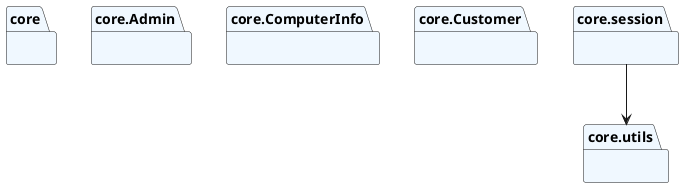 @startuml packages
set namespaceSeparator none
package "core" as core #aliceblue {
}
package "core.Admin" as core.Admin #aliceblue {
}
package "core.ComputerInfo" as core.ComputerInfo #aliceblue {
}
package "core.Customer" as core.Customer #aliceblue {
}
package "core.session" as core.session #aliceblue {
}
package "core.utils" as core.utils #aliceblue {
}
core.session --> core.utils
@enduml
